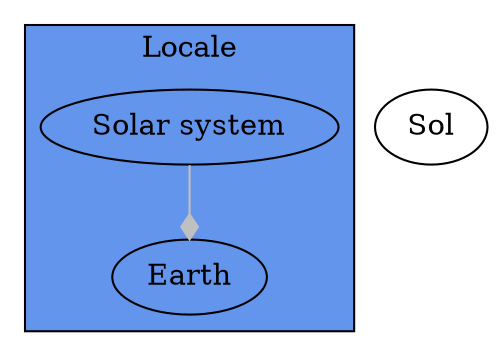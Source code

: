 digraph Perl
{
graph [ rankdir="TB" ]
node [ shape="oval" ]
edge [ color="grey" ]

subgraph "cluster_1"
{
graph [ bgcolor="cornflowerblue" label="Locale" rankdir="TB" ]
node [ shape="oval" ]
edge [ color="grey" ]

"Solar system"
"Earth"
}
"Sol"
"Solar system" -> "Earth" [ arrowhead="diamond" label="" ]
}
